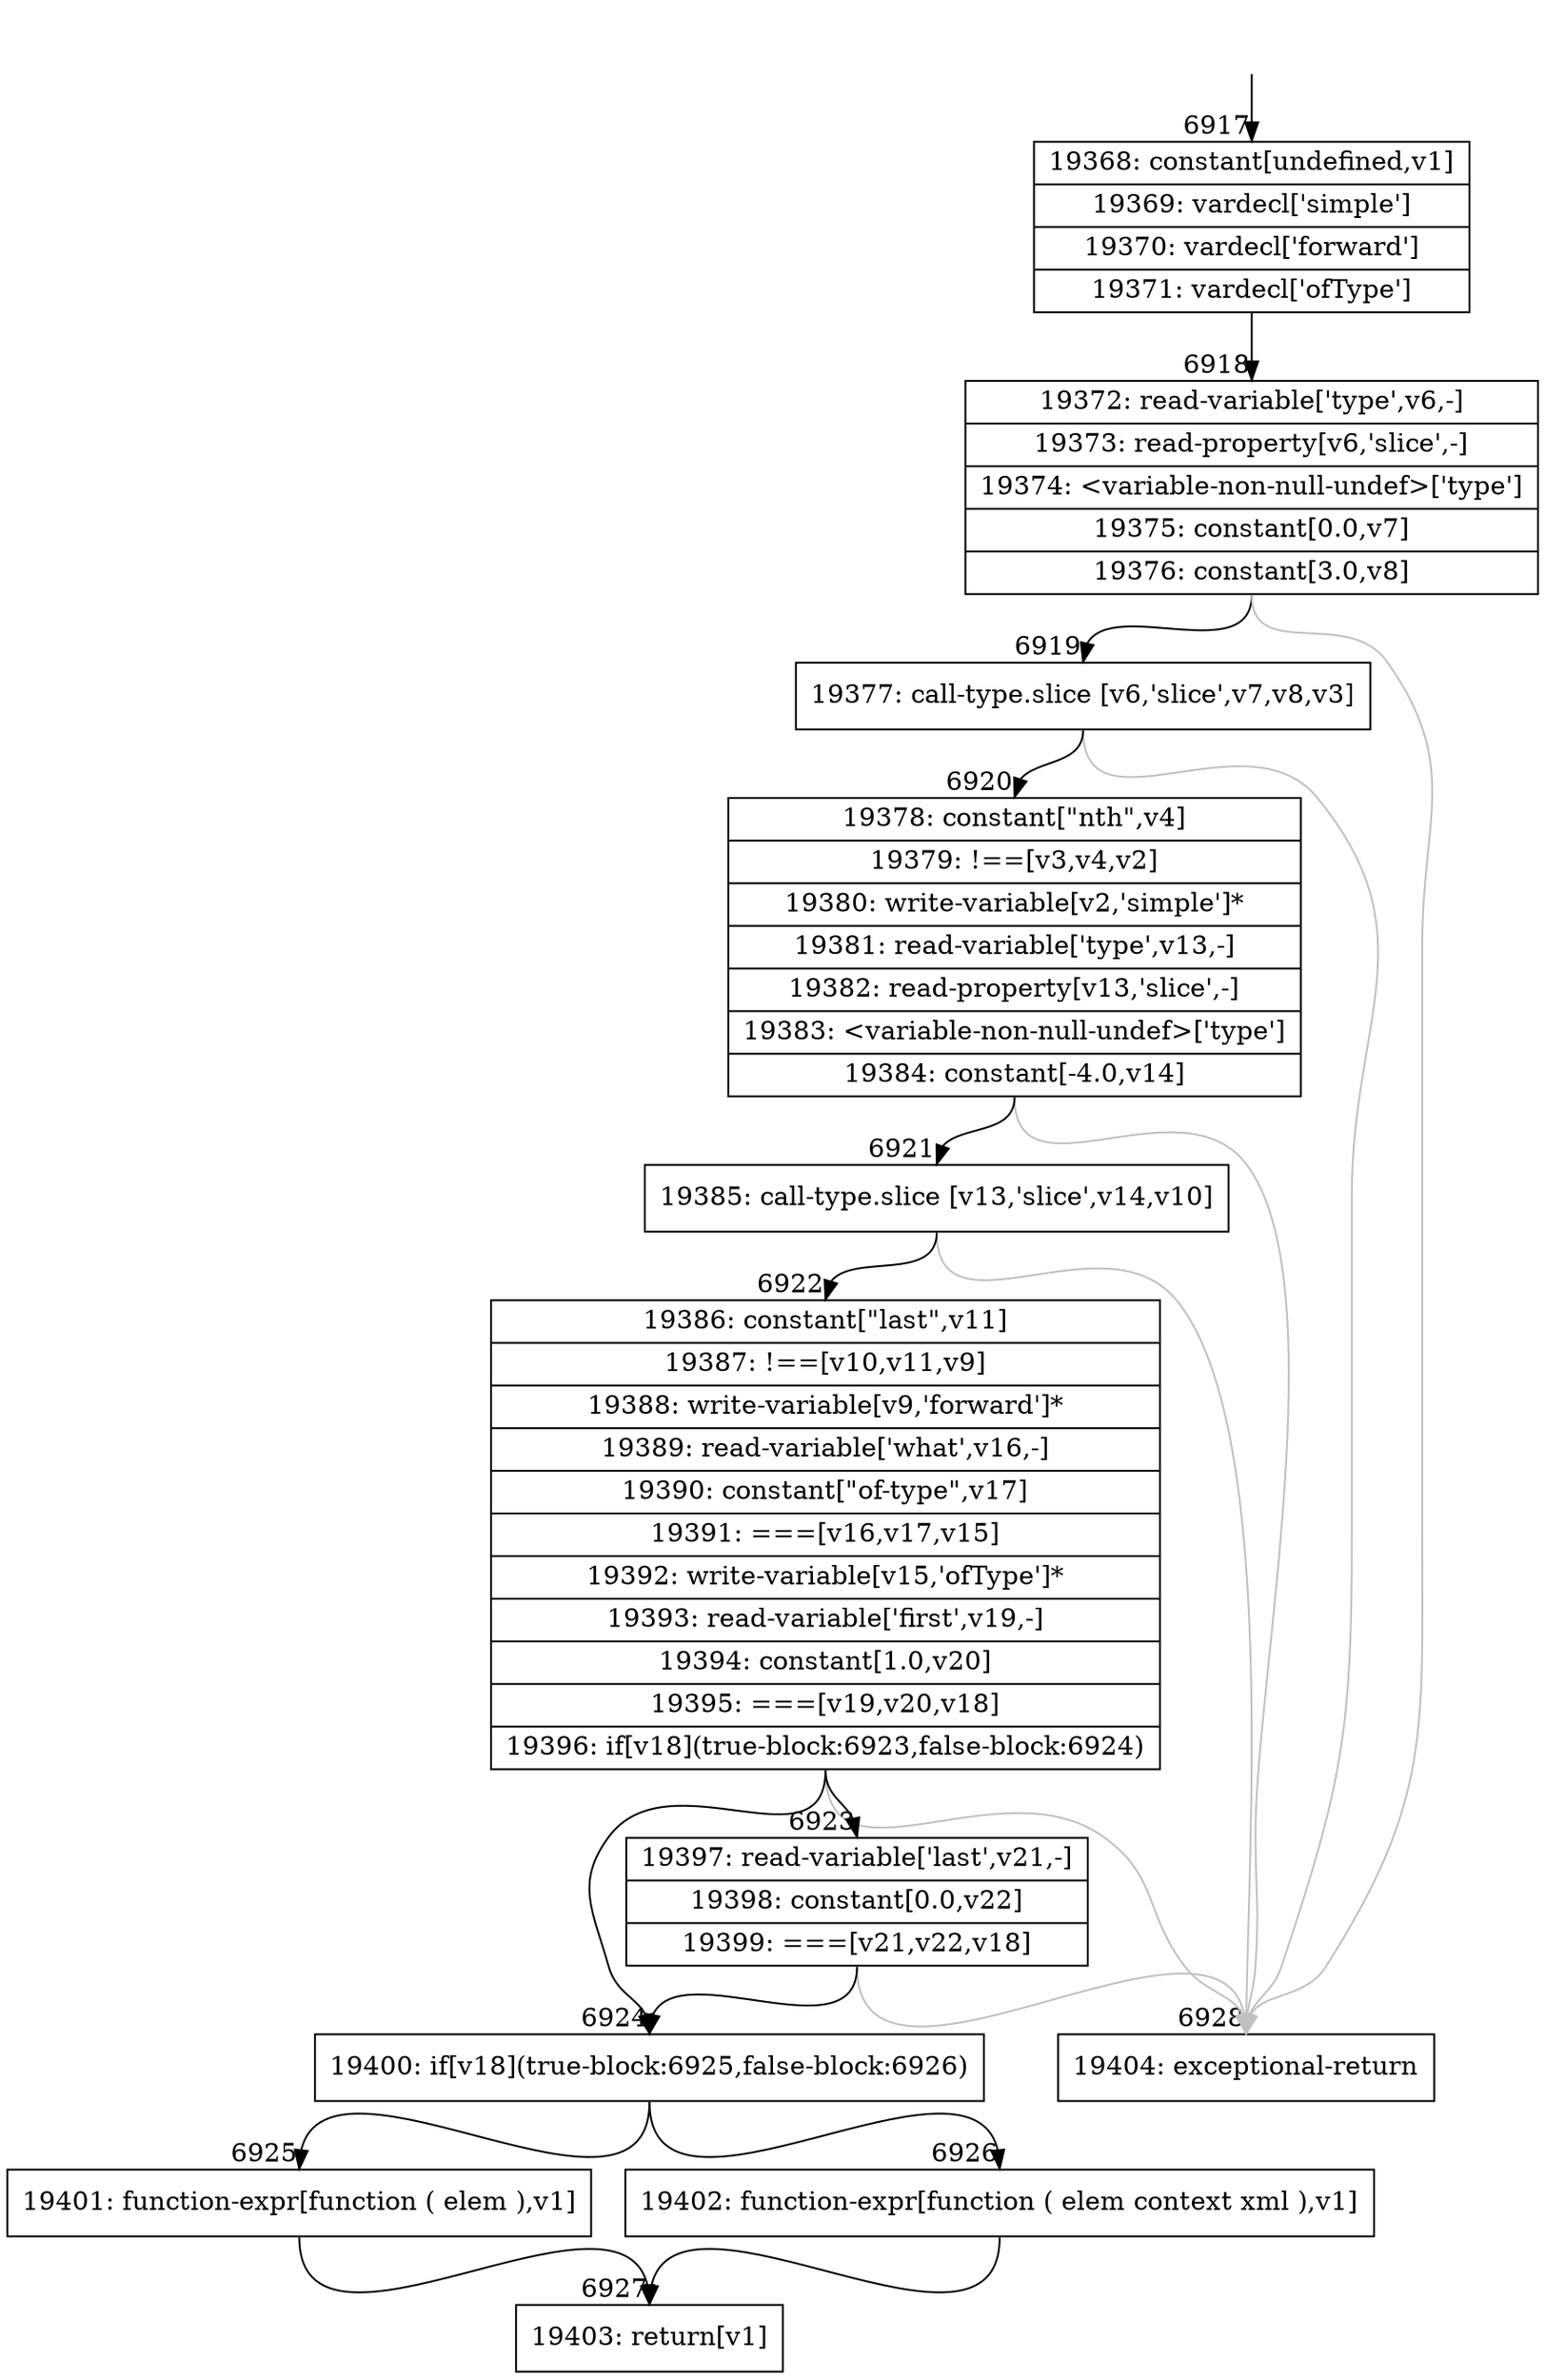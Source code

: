 digraph {
rankdir="TD"
BB_entry525[shape=none,label=""];
BB_entry525 -> BB6917 [tailport=s, headport=n, headlabel="    6917"]
BB6917 [shape=record label="{19368: constant[undefined,v1]|19369: vardecl['simple']|19370: vardecl['forward']|19371: vardecl['ofType']}" ] 
BB6917 -> BB6918 [tailport=s, headport=n, headlabel="      6918"]
BB6918 [shape=record label="{19372: read-variable['type',v6,-]|19373: read-property[v6,'slice',-]|19374: \<variable-non-null-undef\>['type']|19375: constant[0.0,v7]|19376: constant[3.0,v8]}" ] 
BB6918 -> BB6919 [tailport=s, headport=n, headlabel="      6919"]
BB6918 -> BB6928 [tailport=s, headport=n, color=gray, headlabel="      6928"]
BB6919 [shape=record label="{19377: call-type.slice [v6,'slice',v7,v8,v3]}" ] 
BB6919 -> BB6920 [tailport=s, headport=n, headlabel="      6920"]
BB6919 -> BB6928 [tailport=s, headport=n, color=gray]
BB6920 [shape=record label="{19378: constant[\"nth\",v4]|19379: !==[v3,v4,v2]|19380: write-variable[v2,'simple']*|19381: read-variable['type',v13,-]|19382: read-property[v13,'slice',-]|19383: \<variable-non-null-undef\>['type']|19384: constant[-4.0,v14]}" ] 
BB6920 -> BB6921 [tailport=s, headport=n, headlabel="      6921"]
BB6920 -> BB6928 [tailport=s, headport=n, color=gray]
BB6921 [shape=record label="{19385: call-type.slice [v13,'slice',v14,v10]}" ] 
BB6921 -> BB6922 [tailport=s, headport=n, headlabel="      6922"]
BB6921 -> BB6928 [tailport=s, headport=n, color=gray]
BB6922 [shape=record label="{19386: constant[\"last\",v11]|19387: !==[v10,v11,v9]|19388: write-variable[v9,'forward']*|19389: read-variable['what',v16,-]|19390: constant[\"of-type\",v17]|19391: ===[v16,v17,v15]|19392: write-variable[v15,'ofType']*|19393: read-variable['first',v19,-]|19394: constant[1.0,v20]|19395: ===[v19,v20,v18]|19396: if[v18](true-block:6923,false-block:6924)}" ] 
BB6922 -> BB6924 [tailport=s, headport=n, headlabel="      6924"]
BB6922 -> BB6923 [tailport=s, headport=n, headlabel="      6923"]
BB6922 -> BB6928 [tailport=s, headport=n, color=gray]
BB6923 [shape=record label="{19397: read-variable['last',v21,-]|19398: constant[0.0,v22]|19399: ===[v21,v22,v18]}" ] 
BB6923 -> BB6924 [tailport=s, headport=n]
BB6923 -> BB6928 [tailport=s, headport=n, color=gray]
BB6924 [shape=record label="{19400: if[v18](true-block:6925,false-block:6926)}" ] 
BB6924 -> BB6925 [tailport=s, headport=n, headlabel="      6925"]
BB6924 -> BB6926 [tailport=s, headport=n, headlabel="      6926"]
BB6925 [shape=record label="{19401: function-expr[function ( elem ),v1]}" ] 
BB6925 -> BB6927 [tailport=s, headport=n, headlabel="      6927"]
BB6926 [shape=record label="{19402: function-expr[function ( elem context xml ),v1]}" ] 
BB6926 -> BB6927 [tailport=s, headport=n]
BB6927 [shape=record label="{19403: return[v1]}" ] 
BB6928 [shape=record label="{19404: exceptional-return}" ] 
//#$~ 5483
}

